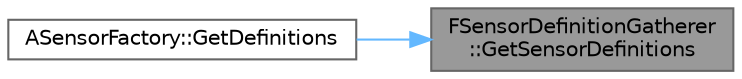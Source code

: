 digraph "FSensorDefinitionGatherer::GetSensorDefinitions"
{
 // INTERACTIVE_SVG=YES
 // LATEX_PDF_SIZE
  bgcolor="transparent";
  edge [fontname=Helvetica,fontsize=10,labelfontname=Helvetica,labelfontsize=10];
  node [fontname=Helvetica,fontsize=10,shape=box,height=0.2,width=0.4];
  rankdir="RL";
  Node1 [id="Node000001",label="FSensorDefinitionGatherer\l::GetSensorDefinitions",height=0.2,width=0.4,color="gray40", fillcolor="grey60", style="filled", fontcolor="black",tooltip=" "];
  Node1 -> Node2 [id="edge1_Node000001_Node000002",dir="back",color="steelblue1",style="solid",tooltip=" "];
  Node2 [id="Node000002",label="ASensorFactory::GetDefinitions",height=0.2,width=0.4,color="grey40", fillcolor="white", style="filled",URL="$df/d9e/classASensorFactory.html#ada4d883159054b360383e7e93166af82",tooltip="Retrieve the definitions of all the sensors registered in the SensorRegistry."];
}
